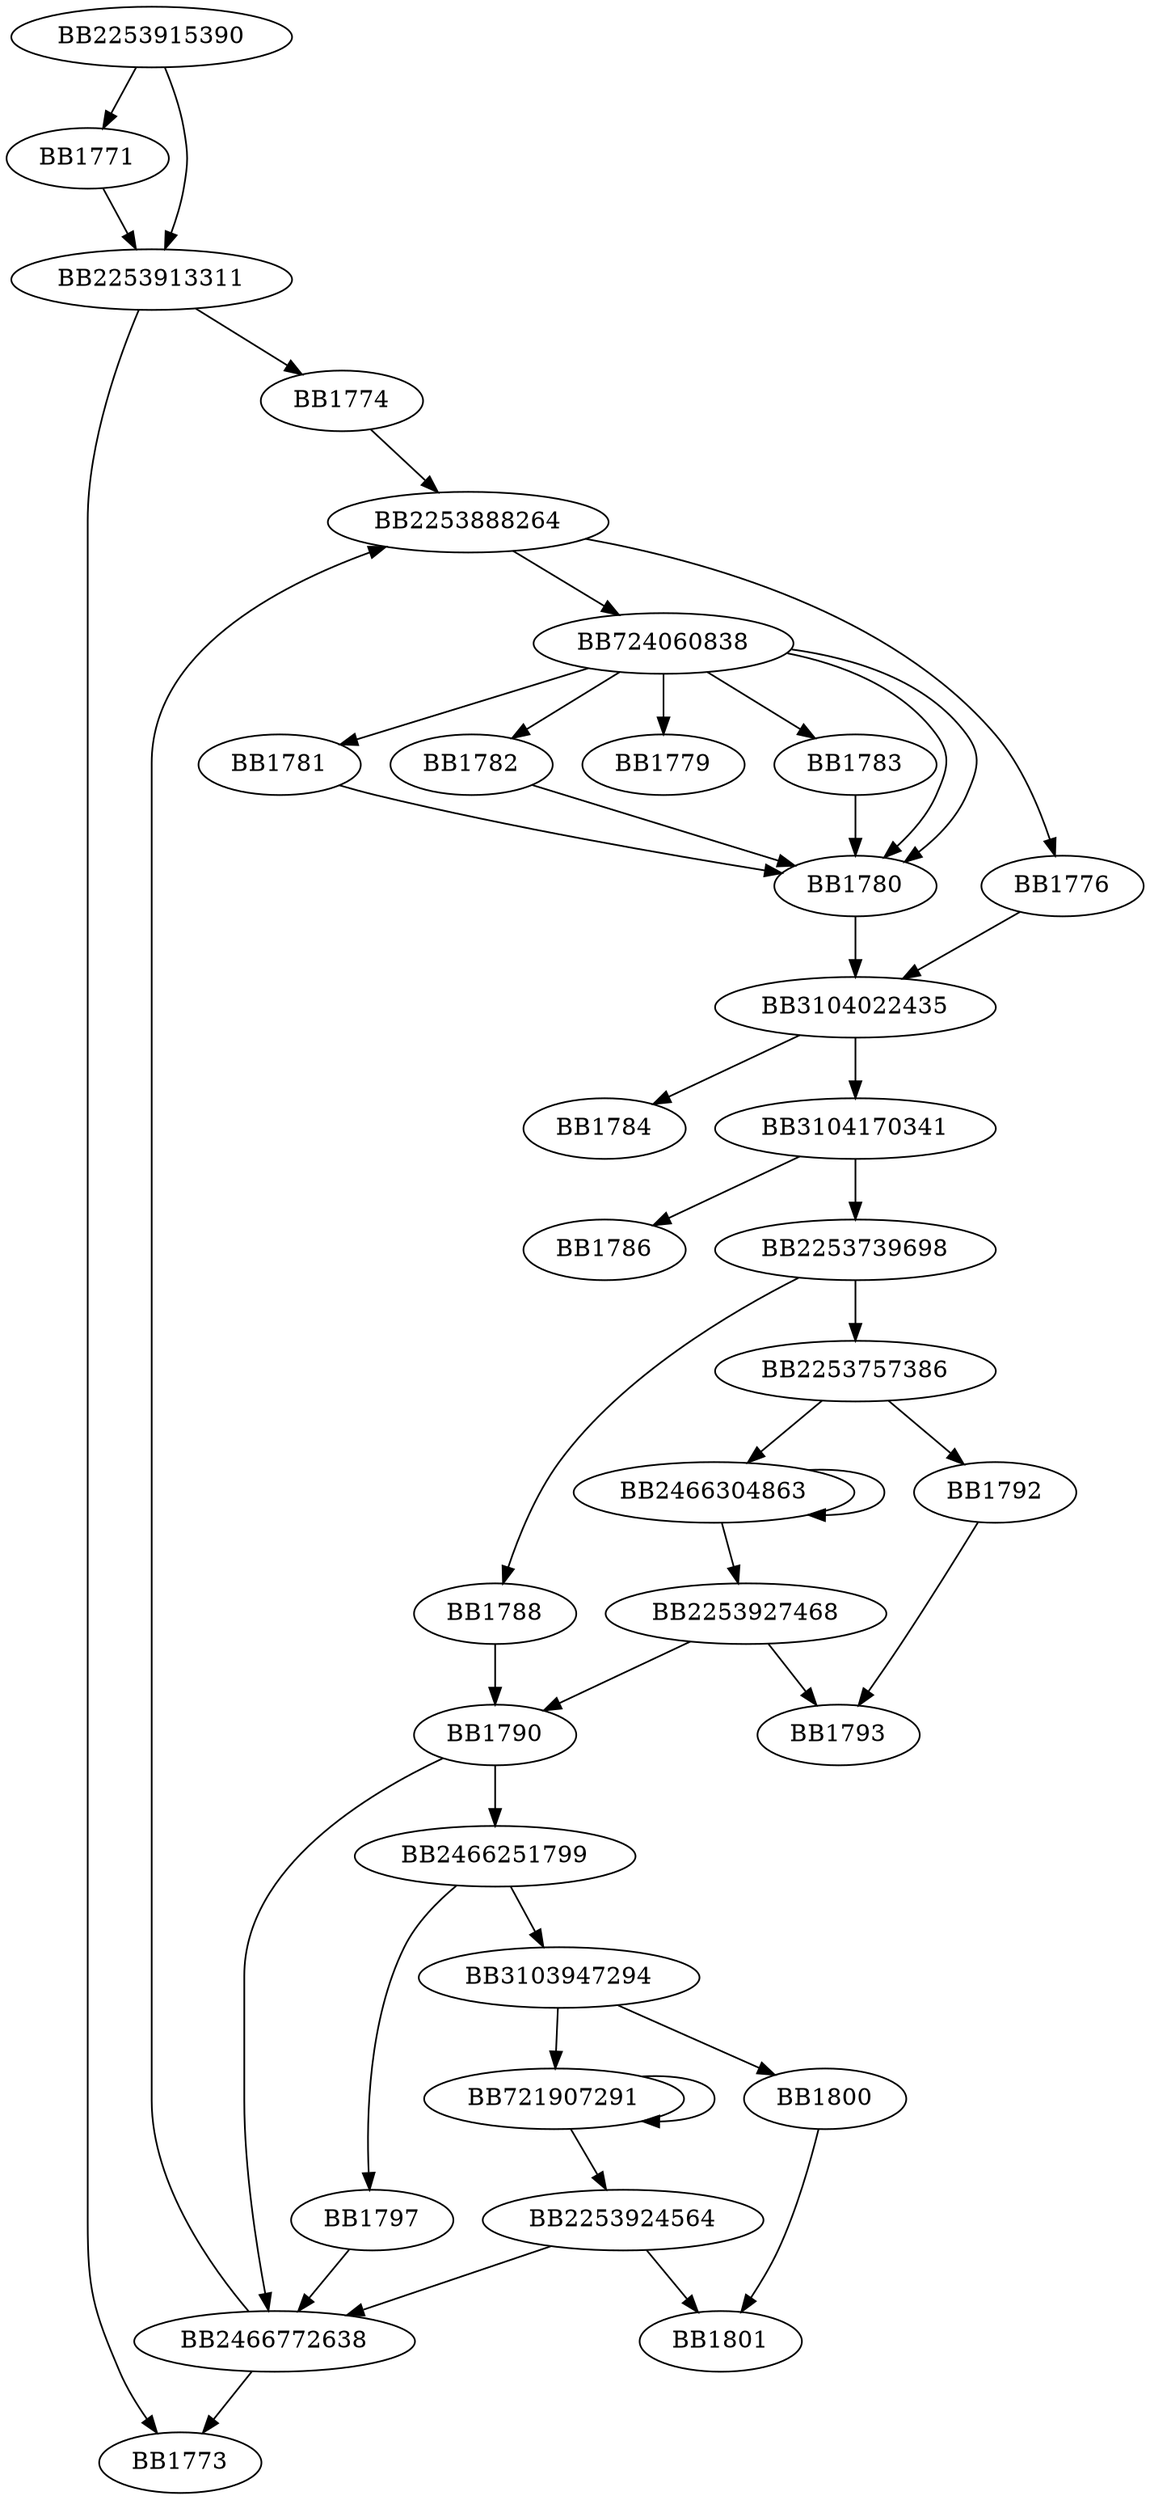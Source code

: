 digraph G{
	BB2253915390->BB1771;
	BB2253915390->BB2253913311;
	BB1771->BB2253913311;
	BB2253913311->BB1773;
	BB2253913311->BB1774;
	BB1774->BB2253888264;
	BB2253888264->BB1776;
	BB2253888264->BB724060838;
	BB1776->BB3104022435;
	BB724060838->BB1779;
	BB724060838->BB1780;
	BB724060838->BB1781;
	BB724060838->BB1780;
	BB724060838->BB1782;
	BB724060838->BB1783;
	BB1781->BB1780;
	BB1782->BB1780;
	BB1783->BB1780;
	BB1780->BB3104022435;
	BB3104022435->BB1784;
	BB3104022435->BB3104170341;
	BB3104170341->BB1786;
	BB3104170341->BB2253739698;
	BB2253739698->BB1788;
	BB2253739698->BB2253757386;
	BB1788->BB1790;
	BB2253757386->BB2466304863;
	BB2253757386->BB1792;
	BB1792->BB1793;
	BB2466304863->BB2466304863;
	BB2466304863->BB2253927468;
	BB2253927468->BB1790;
	BB2253927468->BB1793;
	BB1790->BB2466251799;
	BB1790->BB2466772638;
	BB2466251799->BB1797;
	BB2466251799->BB3103947294;
	BB1797->BB2466772638;
	BB3103947294->BB721907291;
	BB3103947294->BB1800;
	BB1800->BB1801;
	BB721907291->BB721907291;
	BB721907291->BB2253924564;
	BB2253924564->BB2466772638;
	BB2253924564->BB1801;
	BB2466772638->BB2253888264;
	BB2466772638->BB1773;
}
